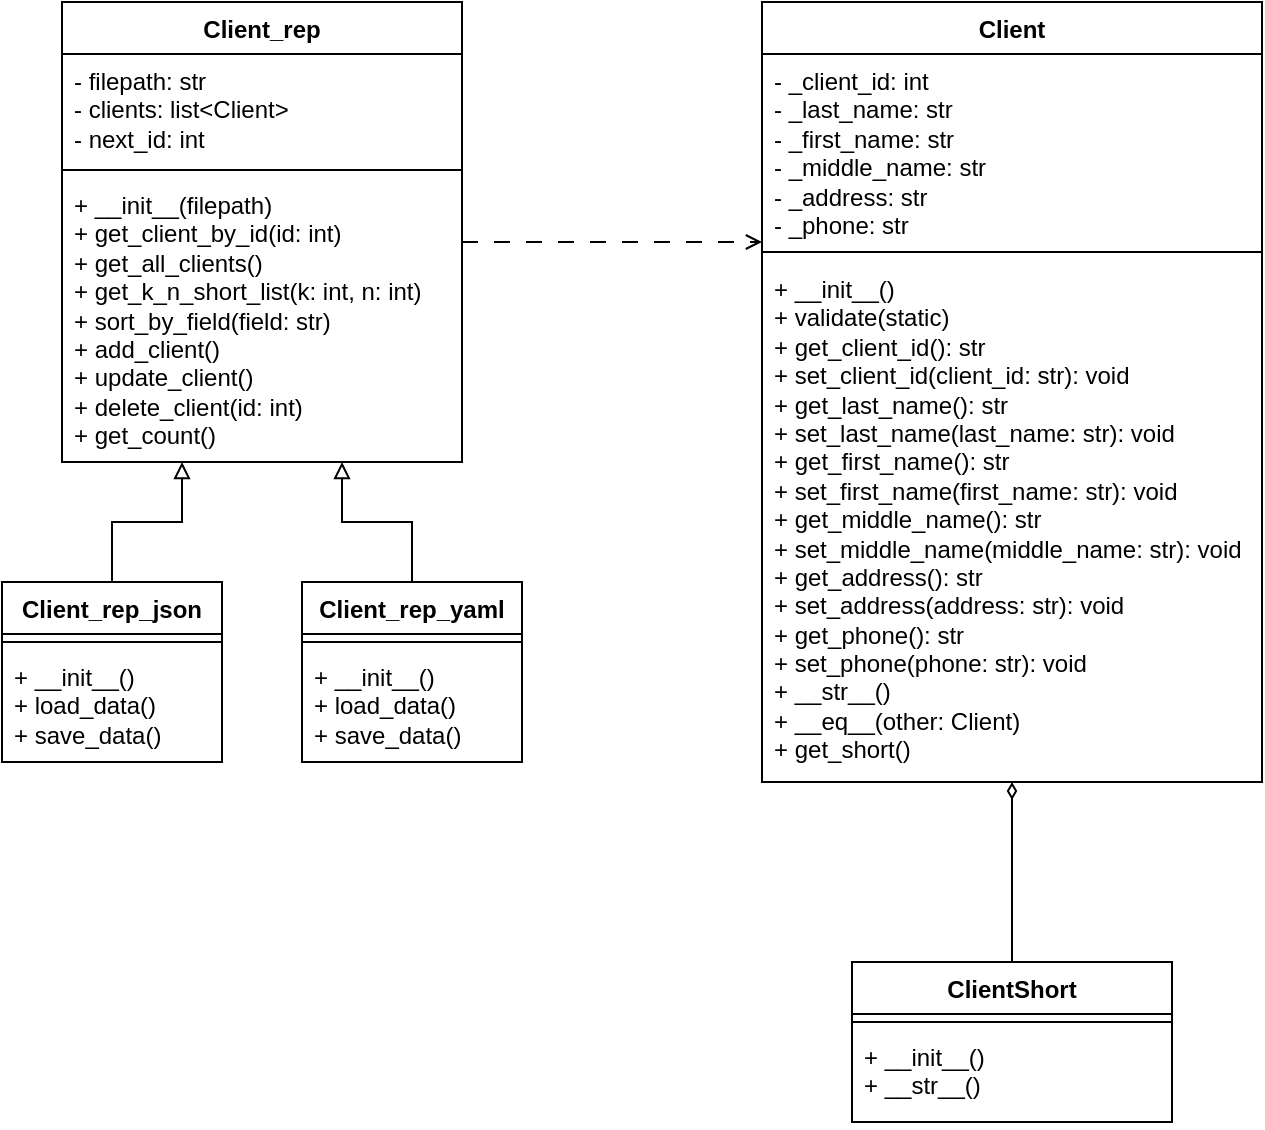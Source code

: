 <mxfile version="26.0.4">
  <diagram name="Страница — 1" id="Qg7TNX0esdktX7MQRUZs">
    <mxGraphModel dx="1434" dy="829" grid="1" gridSize="10" guides="1" tooltips="1" connect="1" arrows="1" fold="1" page="1" pageScale="1" pageWidth="827" pageHeight="900" math="0" shadow="0">
      <root>
        <mxCell id="0" />
        <mxCell id="1" parent="0" />
        <mxCell id="b8q81cn3WwMqUTTSJ5ZS-9" value="Client" style="swimlane;fontStyle=1;align=center;verticalAlign=top;childLayout=stackLayout;horizontal=1;startSize=26;horizontalStack=0;resizeParent=1;resizeParentMax=0;resizeLast=0;collapsible=1;marginBottom=0;whiteSpace=wrap;html=1;" parent="1" vertex="1">
          <mxGeometry x="510" y="40" width="250" height="390" as="geometry" />
        </mxCell>
        <mxCell id="b8q81cn3WwMqUTTSJ5ZS-10" value="&lt;div&gt;- _client_id: int&lt;/div&gt;&lt;div&gt;- _last_name: str&lt;/div&gt;&lt;div&gt;- _first_name: str&lt;/div&gt;&lt;div&gt;- _middle_name: str&lt;/div&gt;&lt;div&gt;&lt;span style=&quot;background-color: initial;&quot;&gt;- _address: str&lt;/span&gt;&lt;/div&gt;&lt;div&gt;- _phone: str&lt;/div&gt;" style="text;strokeColor=none;fillColor=none;align=left;verticalAlign=top;spacingLeft=4;spacingRight=4;overflow=hidden;rotatable=0;points=[[0,0.5],[1,0.5]];portConstraint=eastwest;whiteSpace=wrap;html=1;" parent="b8q81cn3WwMqUTTSJ5ZS-9" vertex="1">
          <mxGeometry y="26" width="250" height="94" as="geometry" />
        </mxCell>
        <mxCell id="b8q81cn3WwMqUTTSJ5ZS-11" value="" style="line;strokeWidth=1;fillColor=none;align=left;verticalAlign=middle;spacingTop=-1;spacingLeft=3;spacingRight=3;rotatable=0;labelPosition=right;points=[];portConstraint=eastwest;strokeColor=inherit;" parent="b8q81cn3WwMqUTTSJ5ZS-9" vertex="1">
          <mxGeometry y="120" width="250" height="10" as="geometry" />
        </mxCell>
        <mxCell id="b8q81cn3WwMqUTTSJ5ZS-12" value="&lt;div&gt;+ __init__()&lt;div&gt;+ validate(static)&lt;/div&gt;&lt;/div&gt;&lt;div&gt;+ get_client_id(): str&lt;/div&gt;&lt;div&gt;+ set_client_id(client_id: str): void&lt;/div&gt;&lt;div&gt;&lt;div&gt;+ get_last_name(): str&lt;/div&gt;&lt;div&gt;+ set_last_name(last_name: str): void&lt;/div&gt;&lt;/div&gt;&lt;div&gt;&lt;div&gt;+ get_first_name(): str&lt;/div&gt;&lt;div&gt;+ set_first_name(first_name: str): void&lt;/div&gt;&lt;/div&gt;&lt;div&gt;&lt;div&gt;+ get_middle_name(): str&lt;/div&gt;&lt;div&gt;+ set_middle_name(middle_name: str): void&lt;/div&gt;&lt;/div&gt;&lt;div&gt;&lt;div&gt;+ get_address(): str&lt;/div&gt;&lt;div&gt;+ set_address(address: str): void&lt;/div&gt;&lt;/div&gt;&lt;div&gt;&lt;div&gt;+ get_phone(): str&lt;/div&gt;&lt;div&gt;+ set_phone(phone: str): void&lt;/div&gt;&lt;/div&gt;&lt;div&gt;+ __str__()&lt;/div&gt;&lt;div&gt;+ __eq__(other: Client)&lt;/div&gt;&lt;div&gt;+ get_short()&lt;/div&gt;" style="text;strokeColor=none;fillColor=none;align=left;verticalAlign=top;spacingLeft=4;spacingRight=4;overflow=hidden;rotatable=0;points=[[0,0.5],[1,0.5]];portConstraint=eastwest;whiteSpace=wrap;html=1;" parent="b8q81cn3WwMqUTTSJ5ZS-9" vertex="1">
          <mxGeometry y="130" width="250" height="260" as="geometry" />
        </mxCell>
        <mxCell id="-mL4NThojfcAtNZUIqRa-12" style="edgeStyle=orthogonalEdgeStyle;rounded=0;orthogonalLoop=1;jettySize=auto;html=1;dashed=1;dashPattern=8 8;endArrow=open;endFill=0;" parent="1" source="b8q81cn3WwMqUTTSJ5ZS-13" target="b8q81cn3WwMqUTTSJ5ZS-9" edge="1">
          <mxGeometry relative="1" as="geometry">
            <Array as="points">
              <mxPoint x="440" y="160" />
              <mxPoint x="440" y="160" />
            </Array>
          </mxGeometry>
        </mxCell>
        <mxCell id="b8q81cn3WwMqUTTSJ5ZS-13" value="Client_rep" style="swimlane;fontStyle=1;align=center;verticalAlign=top;childLayout=stackLayout;horizontal=1;startSize=26;horizontalStack=0;resizeParent=1;resizeParentMax=0;resizeLast=0;collapsible=1;marginBottom=0;whiteSpace=wrap;html=1;" parent="1" vertex="1">
          <mxGeometry x="160" y="40" width="200" height="230" as="geometry" />
        </mxCell>
        <mxCell id="b8q81cn3WwMqUTTSJ5ZS-14" value="&lt;div&gt;- filepath: str&lt;/div&gt;&lt;div&gt;- clients: list&amp;lt;Client&amp;gt;&lt;/div&gt;&lt;div&gt;- next_id: int&lt;/div&gt;" style="text;strokeColor=none;fillColor=none;align=left;verticalAlign=top;spacingLeft=4;spacingRight=4;overflow=hidden;rotatable=0;points=[[0,0.5],[1,0.5]];portConstraint=eastwest;whiteSpace=wrap;html=1;" parent="b8q81cn3WwMqUTTSJ5ZS-13" vertex="1">
          <mxGeometry y="26" width="200" height="54" as="geometry" />
        </mxCell>
        <mxCell id="b8q81cn3WwMqUTTSJ5ZS-15" value="" style="line;strokeWidth=1;fillColor=none;align=left;verticalAlign=middle;spacingTop=-1;spacingLeft=3;spacingRight=3;rotatable=0;labelPosition=right;points=[];portConstraint=eastwest;strokeColor=inherit;" parent="b8q81cn3WwMqUTTSJ5ZS-13" vertex="1">
          <mxGeometry y="80" width="200" height="8" as="geometry" />
        </mxCell>
        <mxCell id="b8q81cn3WwMqUTTSJ5ZS-16" value="&lt;div&gt;+ __init__(filepath)&lt;/div&gt;&lt;div&gt;+ get_client_by_id(id: int)&lt;/div&gt;&lt;div&gt;+ get_all_clients()&lt;/div&gt;&lt;div&gt;+ get_k_n_short_list(k: int, n: int)&lt;/div&gt;&lt;div&gt;+ sort_by_field(field: str)&lt;/div&gt;&lt;div&gt;+ add_client()&lt;/div&gt;&lt;div&gt;+ update_client()&lt;/div&gt;&lt;div&gt;+ delete_client(id: int)&lt;/div&gt;&lt;div&gt;+ get_count()&lt;/div&gt;" style="text;strokeColor=none;fillColor=none;align=left;verticalAlign=top;spacingLeft=4;spacingRight=4;overflow=hidden;rotatable=0;points=[[0,0.5],[1,0.5]];portConstraint=eastwest;whiteSpace=wrap;html=1;" parent="b8q81cn3WwMqUTTSJ5ZS-13" vertex="1">
          <mxGeometry y="88" width="200" height="142" as="geometry" />
        </mxCell>
        <mxCell id="-mL4NThojfcAtNZUIqRa-10" style="edgeStyle=orthogonalEdgeStyle;rounded=0;orthogonalLoop=1;jettySize=auto;html=1;endArrow=block;endFill=0;" parent="1" source="-mL4NThojfcAtNZUIqRa-1" target="b8q81cn3WwMqUTTSJ5ZS-13" edge="1">
          <mxGeometry relative="1" as="geometry">
            <Array as="points">
              <mxPoint x="185" y="300" />
              <mxPoint x="220" y="300" />
            </Array>
          </mxGeometry>
        </mxCell>
        <mxCell id="-mL4NThojfcAtNZUIqRa-1" value="Client_rep_json" style="swimlane;fontStyle=1;align=center;verticalAlign=top;childLayout=stackLayout;horizontal=1;startSize=26;horizontalStack=0;resizeParent=1;resizeParentMax=0;resizeLast=0;collapsible=1;marginBottom=0;whiteSpace=wrap;html=1;" parent="1" vertex="1">
          <mxGeometry x="130" y="330" width="110" height="90" as="geometry" />
        </mxCell>
        <mxCell id="-mL4NThojfcAtNZUIqRa-3" value="" style="line;strokeWidth=1;fillColor=none;align=left;verticalAlign=middle;spacingTop=-1;spacingLeft=3;spacingRight=3;rotatable=0;labelPosition=right;points=[];portConstraint=eastwest;strokeColor=inherit;" parent="-mL4NThojfcAtNZUIqRa-1" vertex="1">
          <mxGeometry y="26" width="110" height="8" as="geometry" />
        </mxCell>
        <mxCell id="-mL4NThojfcAtNZUIqRa-4" value="+ __init__()&lt;div&gt;+ load_data()&lt;/div&gt;&lt;div&gt;+ save_data()&lt;/div&gt;" style="text;strokeColor=none;fillColor=none;align=left;verticalAlign=top;spacingLeft=4;spacingRight=4;overflow=hidden;rotatable=0;points=[[0,0.5],[1,0.5]];portConstraint=eastwest;whiteSpace=wrap;html=1;" parent="-mL4NThojfcAtNZUIqRa-1" vertex="1">
          <mxGeometry y="34" width="110" height="56" as="geometry" />
        </mxCell>
        <mxCell id="-mL4NThojfcAtNZUIqRa-11" style="edgeStyle=orthogonalEdgeStyle;rounded=0;orthogonalLoop=1;jettySize=auto;html=1;endArrow=block;endFill=0;" parent="1" source="-mL4NThojfcAtNZUIqRa-7" target="b8q81cn3WwMqUTTSJ5ZS-13" edge="1">
          <mxGeometry relative="1" as="geometry">
            <Array as="points">
              <mxPoint x="335" y="300" />
              <mxPoint x="300" y="300" />
            </Array>
          </mxGeometry>
        </mxCell>
        <mxCell id="-mL4NThojfcAtNZUIqRa-7" value="Client_rep_yaml" style="swimlane;fontStyle=1;align=center;verticalAlign=top;childLayout=stackLayout;horizontal=1;startSize=26;horizontalStack=0;resizeParent=1;resizeParentMax=0;resizeLast=0;collapsible=1;marginBottom=0;whiteSpace=wrap;html=1;" parent="1" vertex="1">
          <mxGeometry x="280" y="330" width="110" height="90" as="geometry" />
        </mxCell>
        <mxCell id="-mL4NThojfcAtNZUIqRa-8" value="" style="line;strokeWidth=1;fillColor=none;align=left;verticalAlign=middle;spacingTop=-1;spacingLeft=3;spacingRight=3;rotatable=0;labelPosition=right;points=[];portConstraint=eastwest;strokeColor=inherit;" parent="-mL4NThojfcAtNZUIqRa-7" vertex="1">
          <mxGeometry y="26" width="110" height="8" as="geometry" />
        </mxCell>
        <mxCell id="-mL4NThojfcAtNZUIqRa-9" value="+ __init__()&lt;div&gt;+ load_data()&lt;/div&gt;&lt;div&gt;+ save_data()&lt;/div&gt;" style="text;strokeColor=none;fillColor=none;align=left;verticalAlign=top;spacingLeft=4;spacingRight=4;overflow=hidden;rotatable=0;points=[[0,0.5],[1,0.5]];portConstraint=eastwest;whiteSpace=wrap;html=1;" parent="-mL4NThojfcAtNZUIqRa-7" vertex="1">
          <mxGeometry y="34" width="110" height="56" as="geometry" />
        </mxCell>
        <mxCell id="-mL4NThojfcAtNZUIqRa-18" style="edgeStyle=orthogonalEdgeStyle;rounded=0;orthogonalLoop=1;jettySize=auto;html=1;endArrow=diamondThin;endFill=0;strokeWidth=1;arcSize=20;" parent="1" source="-mL4NThojfcAtNZUIqRa-14" target="b8q81cn3WwMqUTTSJ5ZS-9" edge="1">
          <mxGeometry relative="1" as="geometry" />
        </mxCell>
        <mxCell id="-mL4NThojfcAtNZUIqRa-14" value="ClientShort" style="swimlane;fontStyle=1;align=center;verticalAlign=top;childLayout=stackLayout;horizontal=1;startSize=26;horizontalStack=0;resizeParent=1;resizeParentMax=0;resizeLast=0;collapsible=1;marginBottom=0;whiteSpace=wrap;html=1;" parent="1" vertex="1">
          <mxGeometry x="555" y="520" width="160" height="80" as="geometry" />
        </mxCell>
        <mxCell id="-mL4NThojfcAtNZUIqRa-16" value="" style="line;strokeWidth=1;fillColor=none;align=left;verticalAlign=middle;spacingTop=-1;spacingLeft=3;spacingRight=3;rotatable=0;labelPosition=right;points=[];portConstraint=eastwest;strokeColor=inherit;" parent="-mL4NThojfcAtNZUIqRa-14" vertex="1">
          <mxGeometry y="26" width="160" height="8" as="geometry" />
        </mxCell>
        <mxCell id="-mL4NThojfcAtNZUIqRa-17" value="&lt;div&gt;+&amp;nbsp;&lt;span style=&quot;background-color: initial;&quot;&gt;__init__()&lt;/span&gt;&lt;/div&gt;+ __str__()" style="text;strokeColor=none;fillColor=none;align=left;verticalAlign=top;spacingLeft=4;spacingRight=4;overflow=hidden;rotatable=0;points=[[0,0.5],[1,0.5]];portConstraint=eastwest;whiteSpace=wrap;html=1;" parent="-mL4NThojfcAtNZUIqRa-14" vertex="1">
          <mxGeometry y="34" width="160" height="46" as="geometry" />
        </mxCell>
      </root>
    </mxGraphModel>
  </diagram>
</mxfile>
